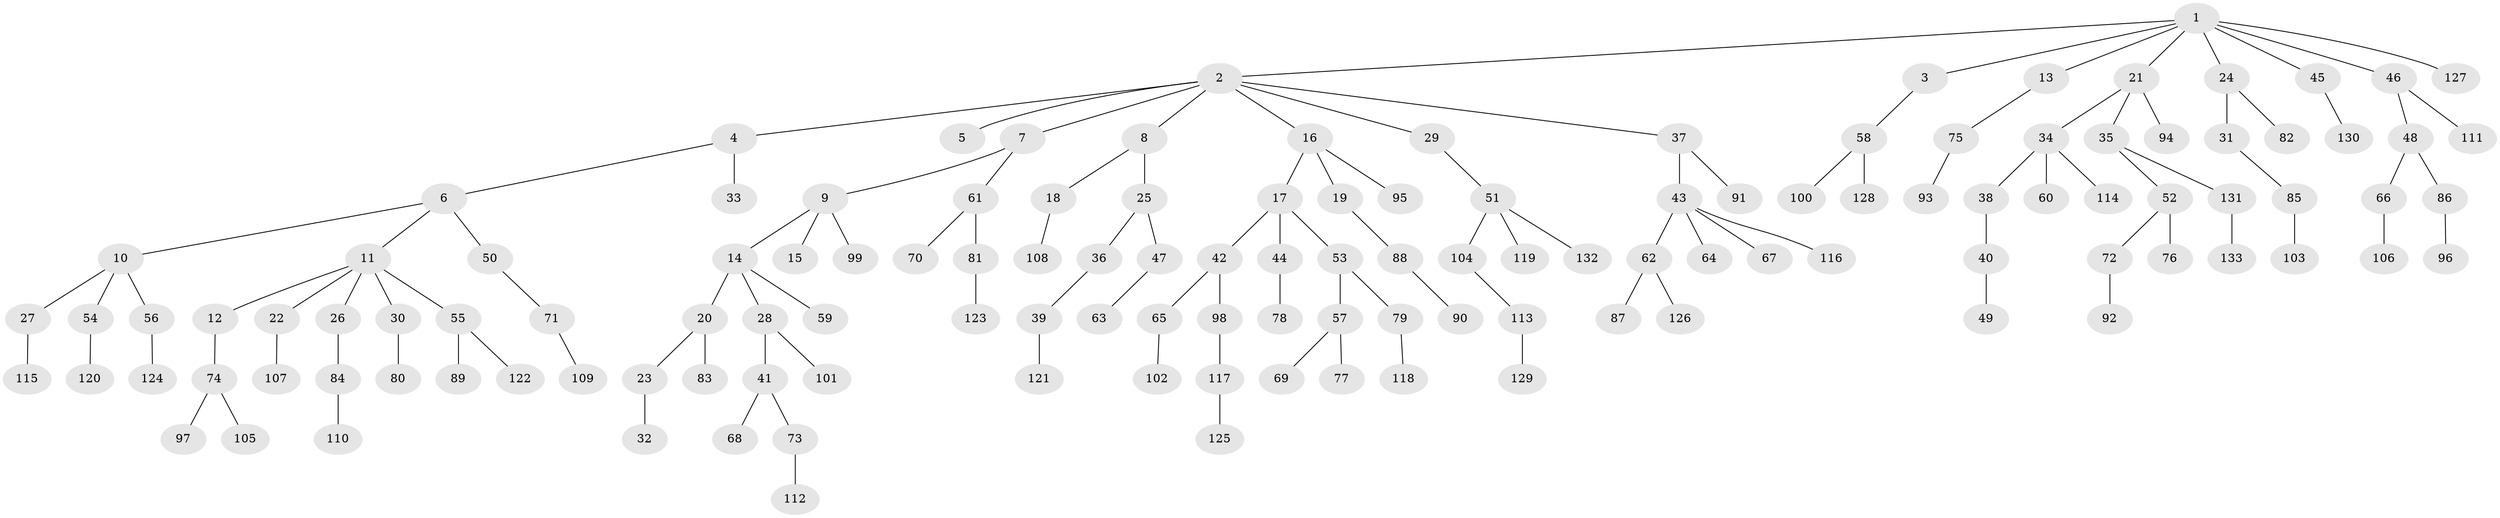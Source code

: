 // coarse degree distribution, {7: 0.02857142857142857, 2: 0.2714285714285714, 4: 0.02857142857142857, 3: 0.15714285714285714, 6: 0.014285714285714285, 5: 0.014285714285714285, 1: 0.4857142857142857}
// Generated by graph-tools (version 1.1) at 2025/51/03/04/25 22:51:43]
// undirected, 133 vertices, 132 edges
graph export_dot {
  node [color=gray90,style=filled];
  1;
  2;
  3;
  4;
  5;
  6;
  7;
  8;
  9;
  10;
  11;
  12;
  13;
  14;
  15;
  16;
  17;
  18;
  19;
  20;
  21;
  22;
  23;
  24;
  25;
  26;
  27;
  28;
  29;
  30;
  31;
  32;
  33;
  34;
  35;
  36;
  37;
  38;
  39;
  40;
  41;
  42;
  43;
  44;
  45;
  46;
  47;
  48;
  49;
  50;
  51;
  52;
  53;
  54;
  55;
  56;
  57;
  58;
  59;
  60;
  61;
  62;
  63;
  64;
  65;
  66;
  67;
  68;
  69;
  70;
  71;
  72;
  73;
  74;
  75;
  76;
  77;
  78;
  79;
  80;
  81;
  82;
  83;
  84;
  85;
  86;
  87;
  88;
  89;
  90;
  91;
  92;
  93;
  94;
  95;
  96;
  97;
  98;
  99;
  100;
  101;
  102;
  103;
  104;
  105;
  106;
  107;
  108;
  109;
  110;
  111;
  112;
  113;
  114;
  115;
  116;
  117;
  118;
  119;
  120;
  121;
  122;
  123;
  124;
  125;
  126;
  127;
  128;
  129;
  130;
  131;
  132;
  133;
  1 -- 2;
  1 -- 3;
  1 -- 13;
  1 -- 21;
  1 -- 24;
  1 -- 45;
  1 -- 46;
  1 -- 127;
  2 -- 4;
  2 -- 5;
  2 -- 7;
  2 -- 8;
  2 -- 16;
  2 -- 29;
  2 -- 37;
  3 -- 58;
  4 -- 6;
  4 -- 33;
  6 -- 10;
  6 -- 11;
  6 -- 50;
  7 -- 9;
  7 -- 61;
  8 -- 18;
  8 -- 25;
  9 -- 14;
  9 -- 15;
  9 -- 99;
  10 -- 27;
  10 -- 54;
  10 -- 56;
  11 -- 12;
  11 -- 22;
  11 -- 26;
  11 -- 30;
  11 -- 55;
  12 -- 74;
  13 -- 75;
  14 -- 20;
  14 -- 28;
  14 -- 59;
  16 -- 17;
  16 -- 19;
  16 -- 95;
  17 -- 42;
  17 -- 44;
  17 -- 53;
  18 -- 108;
  19 -- 88;
  20 -- 23;
  20 -- 83;
  21 -- 34;
  21 -- 35;
  21 -- 94;
  22 -- 107;
  23 -- 32;
  24 -- 31;
  24 -- 82;
  25 -- 36;
  25 -- 47;
  26 -- 84;
  27 -- 115;
  28 -- 41;
  28 -- 101;
  29 -- 51;
  30 -- 80;
  31 -- 85;
  34 -- 38;
  34 -- 60;
  34 -- 114;
  35 -- 52;
  35 -- 131;
  36 -- 39;
  37 -- 43;
  37 -- 91;
  38 -- 40;
  39 -- 121;
  40 -- 49;
  41 -- 68;
  41 -- 73;
  42 -- 65;
  42 -- 98;
  43 -- 62;
  43 -- 64;
  43 -- 67;
  43 -- 116;
  44 -- 78;
  45 -- 130;
  46 -- 48;
  46 -- 111;
  47 -- 63;
  48 -- 66;
  48 -- 86;
  50 -- 71;
  51 -- 104;
  51 -- 119;
  51 -- 132;
  52 -- 72;
  52 -- 76;
  53 -- 57;
  53 -- 79;
  54 -- 120;
  55 -- 89;
  55 -- 122;
  56 -- 124;
  57 -- 69;
  57 -- 77;
  58 -- 100;
  58 -- 128;
  61 -- 70;
  61 -- 81;
  62 -- 87;
  62 -- 126;
  65 -- 102;
  66 -- 106;
  71 -- 109;
  72 -- 92;
  73 -- 112;
  74 -- 97;
  74 -- 105;
  75 -- 93;
  79 -- 118;
  81 -- 123;
  84 -- 110;
  85 -- 103;
  86 -- 96;
  88 -- 90;
  98 -- 117;
  104 -- 113;
  113 -- 129;
  117 -- 125;
  131 -- 133;
}
